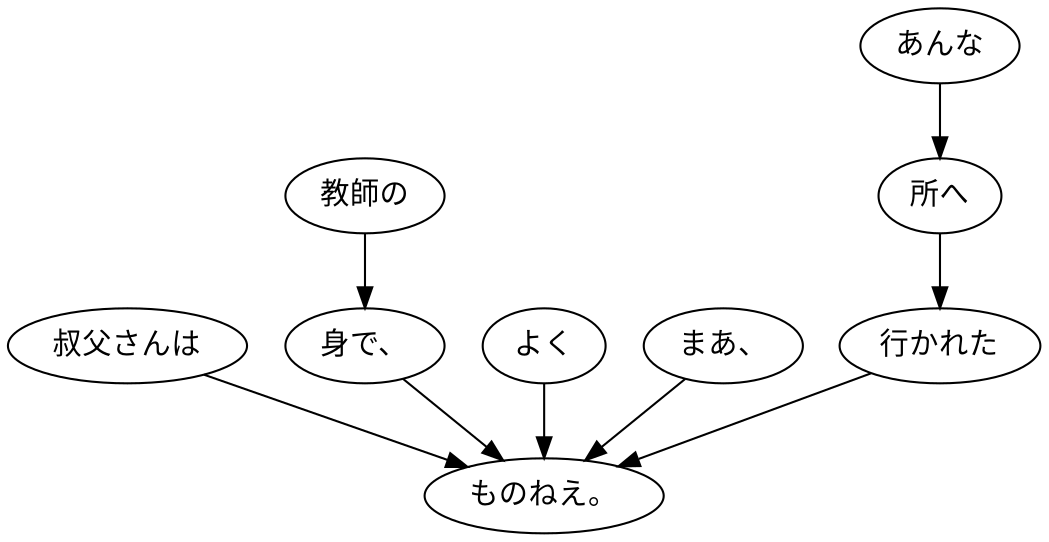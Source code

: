 digraph graph7063 {
	node0 [label="叔父さんは"];
	node1 [label="教師の"];
	node2 [label="身で、"];
	node3 [label="よく"];
	node4 [label="まあ、"];
	node5 [label="あんな"];
	node6 [label="所へ"];
	node7 [label="行かれた"];
	node8 [label="ものねえ。"];
	node0 -> node8;
	node1 -> node2;
	node2 -> node8;
	node3 -> node8;
	node4 -> node8;
	node5 -> node6;
	node6 -> node7;
	node7 -> node8;
}
